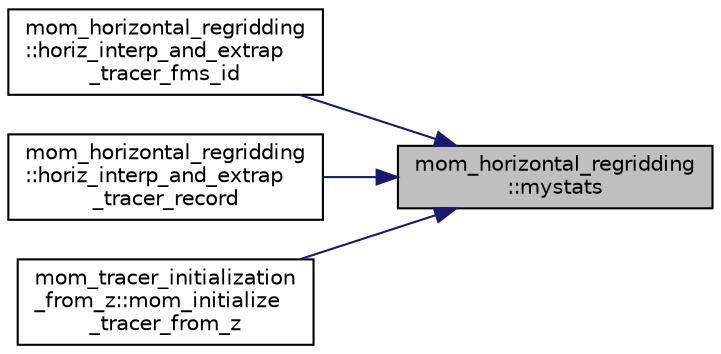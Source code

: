 digraph "mom_horizontal_regridding::mystats"
{
 // INTERACTIVE_SVG=YES
 // LATEX_PDF_SIZE
  edge [fontname="Helvetica",fontsize="10",labelfontname="Helvetica",labelfontsize="10"];
  node [fontname="Helvetica",fontsize="10",shape=record];
  rankdir="RL";
  Node1 [label="mom_horizontal_regridding\l::mystats",height=0.2,width=0.4,color="black", fillcolor="grey75", style="filled", fontcolor="black",tooltip="Write to the terminal some basic statistics about the k-th level of an array."];
  Node1 -> Node2 [dir="back",color="midnightblue",fontsize="10",style="solid",fontname="Helvetica"];
  Node2 [label="mom_horizontal_regridding\l::horiz_interp_and_extrap\l_tracer_fms_id",height=0.2,width=0.4,color="black", fillcolor="white", style="filled",URL="$namespacemom__horizontal__regridding.html#af6eccbc962719995dd6a8a599c7895a9",tooltip="Extrapolate and interpolate using a FMS time interpolation handle."];
  Node1 -> Node3 [dir="back",color="midnightblue",fontsize="10",style="solid",fontname="Helvetica"];
  Node3 [label="mom_horizontal_regridding\l::horiz_interp_and_extrap\l_tracer_record",height=0.2,width=0.4,color="black", fillcolor="white", style="filled",URL="$namespacemom__horizontal__regridding.html#a38fb461191f75d9f7e0cfded70cc0efe",tooltip="Extrapolate and interpolate from a file record."];
  Node1 -> Node4 [dir="back",color="midnightblue",fontsize="10",style="solid",fontname="Helvetica"];
  Node4 [label="mom_tracer_initialization\l_from_z::mom_initialize\l_tracer_from_z",height=0.2,width=0.4,color="black", fillcolor="white", style="filled",URL="$namespacemom__tracer__initialization__from__z.html#ad1570db6534aa3b22bdc5dffef561458",tooltip="Initializes a tracer from a z-space data file."];
}
